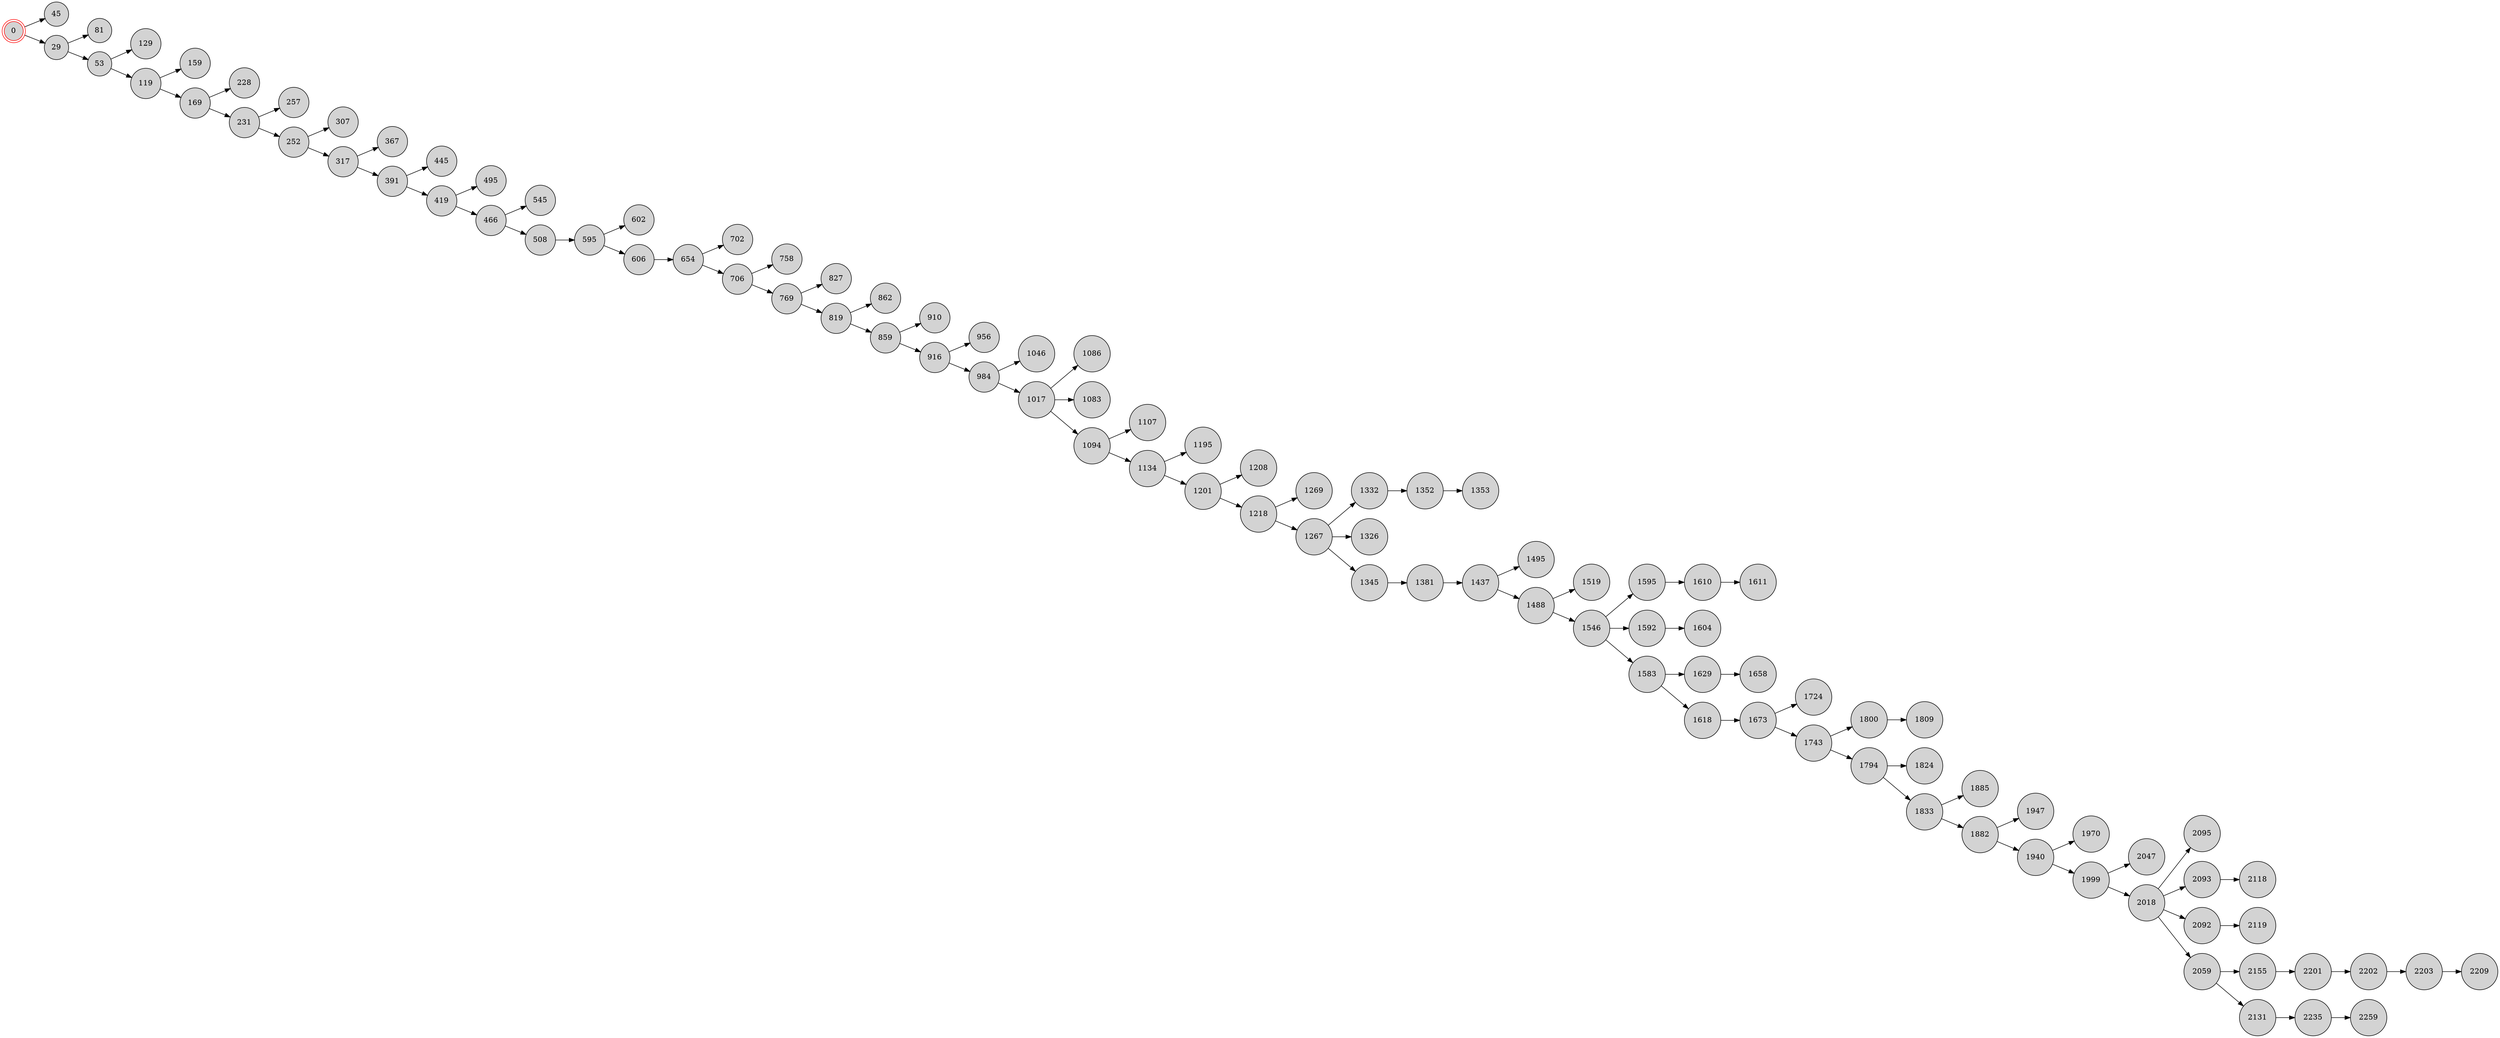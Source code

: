 digraph BlockchainTree {
    rankdir=LR;
    node [shape=circle, style=filled, fillcolor=lightgray];

    0 [shape=doublecircle, color=red];
    0 -> 45;
    0 -> 29;
    29 -> 81;
    29 -> 53;
    53 -> 129;
    53 -> 119;
    119 -> 159;
    119 -> 169;
    169 -> 228;
    169 -> 231;
    231 -> 257;
    231 -> 252;
    252 -> 307;
    252 -> 317;
    317 -> 367;
    317 -> 391;
    391 -> 445;
    391 -> 419;
    419 -> 495;
    419 -> 466;
    466 -> 545;
    466 -> 508;
    508 -> 595;
    595 -> 602;
    595 -> 606;
    606 -> 654;
    654 -> 702;
    654 -> 706;
    706 -> 758;
    706 -> 769;
    769 -> 827;
    769 -> 819;
    819 -> 862;
    819 -> 859;
    859 -> 910;
    859 -> 916;
    916 -> 956;
    916 -> 984;
    984 -> 1046;
    984 -> 1017;
    1017 -> 1086;
    1017 -> 1083;
    1017 -> 1094;
    1094 -> 1107;
    1094 -> 1134;
    1134 -> 1195;
    1134 -> 1201;
    1201 -> 1208;
    1201 -> 1218;
    1218 -> 1269;
    1218 -> 1267;
    1267 -> 1332;
    1332 -> 1352;
    1352 -> 1353;
    1267 -> 1326;
    1267 -> 1345;
    1345 -> 1381;
    1381 -> 1437;
    1437 -> 1495;
    1437 -> 1488;
    1488 -> 1519;
    1488 -> 1546;
    1546 -> 1595;
    1546 -> 1592;
    1592 -> 1604;
    1595 -> 1610;
    1610 -> 1611;
    1546 -> 1583;
    1583 -> 1629;
    1583 -> 1618;
    1629 -> 1658;
    1618 -> 1673;
    1673 -> 1724;
    1673 -> 1743;
    1743 -> 1800;
    1800 -> 1809;
    1743 -> 1794;
    1794 -> 1824;
    1794 -> 1833;
    1833 -> 1885;
    1833 -> 1882;
    1882 -> 1947;
    1882 -> 1940;
    1940 -> 1970;
    1940 -> 1999;
    1999 -> 2047;
    1999 -> 2018;
    2018 -> 2095;
    2018 -> 2093;
    2018 -> 2092;
    2018 -> 2059;
    2059 -> 2155;
    2093 -> 2118;
    2092 -> 2119;
    2155 -> 2201;
    2201 -> 2202;
    2202 -> 2203;
    2203 -> 2209;
    2059 -> 2131;
    2131 -> 2235;
    2235 -> 2259;
}
